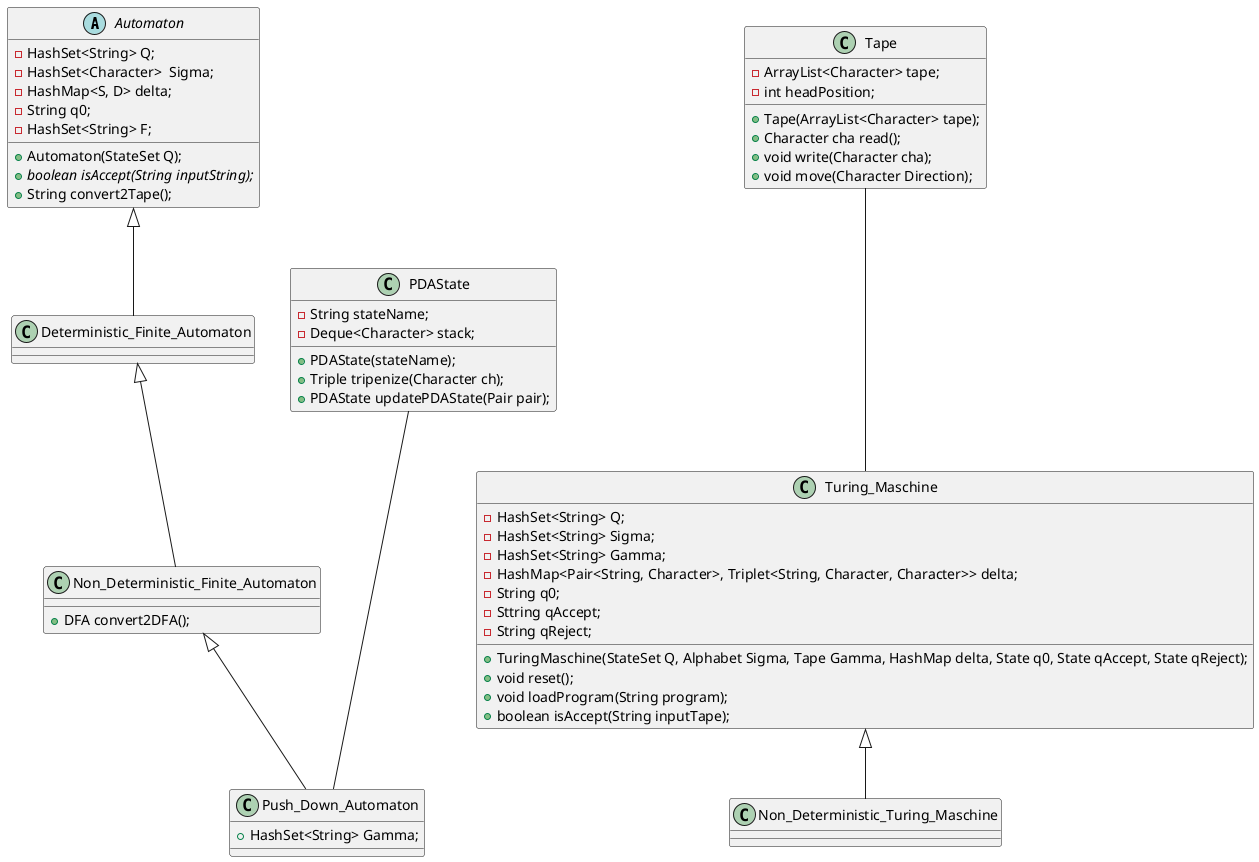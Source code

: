 @startuml

abstract Automaton {
- HashSet<String> Q;
- HashSet<Character>  Sigma;
- HashMap<S, D> delta;
- String q0;
- HashSet<String> F;
+ Automaton(StateSet Q);
+ {abstract} boolean isAccept(String inputString);
+ String convert2Tape();
}

Automaton <|-- Deterministic_Finite_Automaton
class Deterministic_Finite_Automaton {
}

Deterministic_Finite_Automaton <|-- Non_Deterministic_Finite_Automaton
class  Non_Deterministic_Finite_Automaton {
+ DFA convert2DFA();
}

Non_Deterministic_Finite_Automaton <|-- Push_Down_Automaton
class Push_Down_Automaton {
+ HashSet<String> Gamma;
}

PDAState --- Push_Down_Automaton

class PDAState {
- String stateName;
- Deque<Character> stack;

+ PDAState(stateName);
+ Triple tripenize(Character ch);
+ PDAState updatePDAState(Pair pair);
}

class Turing_Maschine{
- HashSet<String> Q;
- HashSet<String> Sigma;
- HashSet<String> Gamma;
- HashMap<Pair<String, Character>, Triplet<String, Character, Character>> delta;
- String q0;
- Sttring qAccept;
- String qReject;

+ TuringMaschine(StateSet Q, Alphabet Sigma, Tape Gamma, HashMap delta, State q0, State qAccept, State qReject);
+ void reset();
+ void loadProgram(String program);
+ boolean isAccept(String inputTape);
}

Turing_Maschine <|-- Non_Deterministic_Turing_Maschine

class Non_Deterministic_Turing_Maschine{
}

Tape --- Turing_Maschine

class Tape{
- ArrayList<Character> tape;
- int headPosition;

+ Tape(ArrayList<Character> tape);
+ Character cha read();
+ void write(Character cha);
+ void move(Character Direction);
}

@enduml